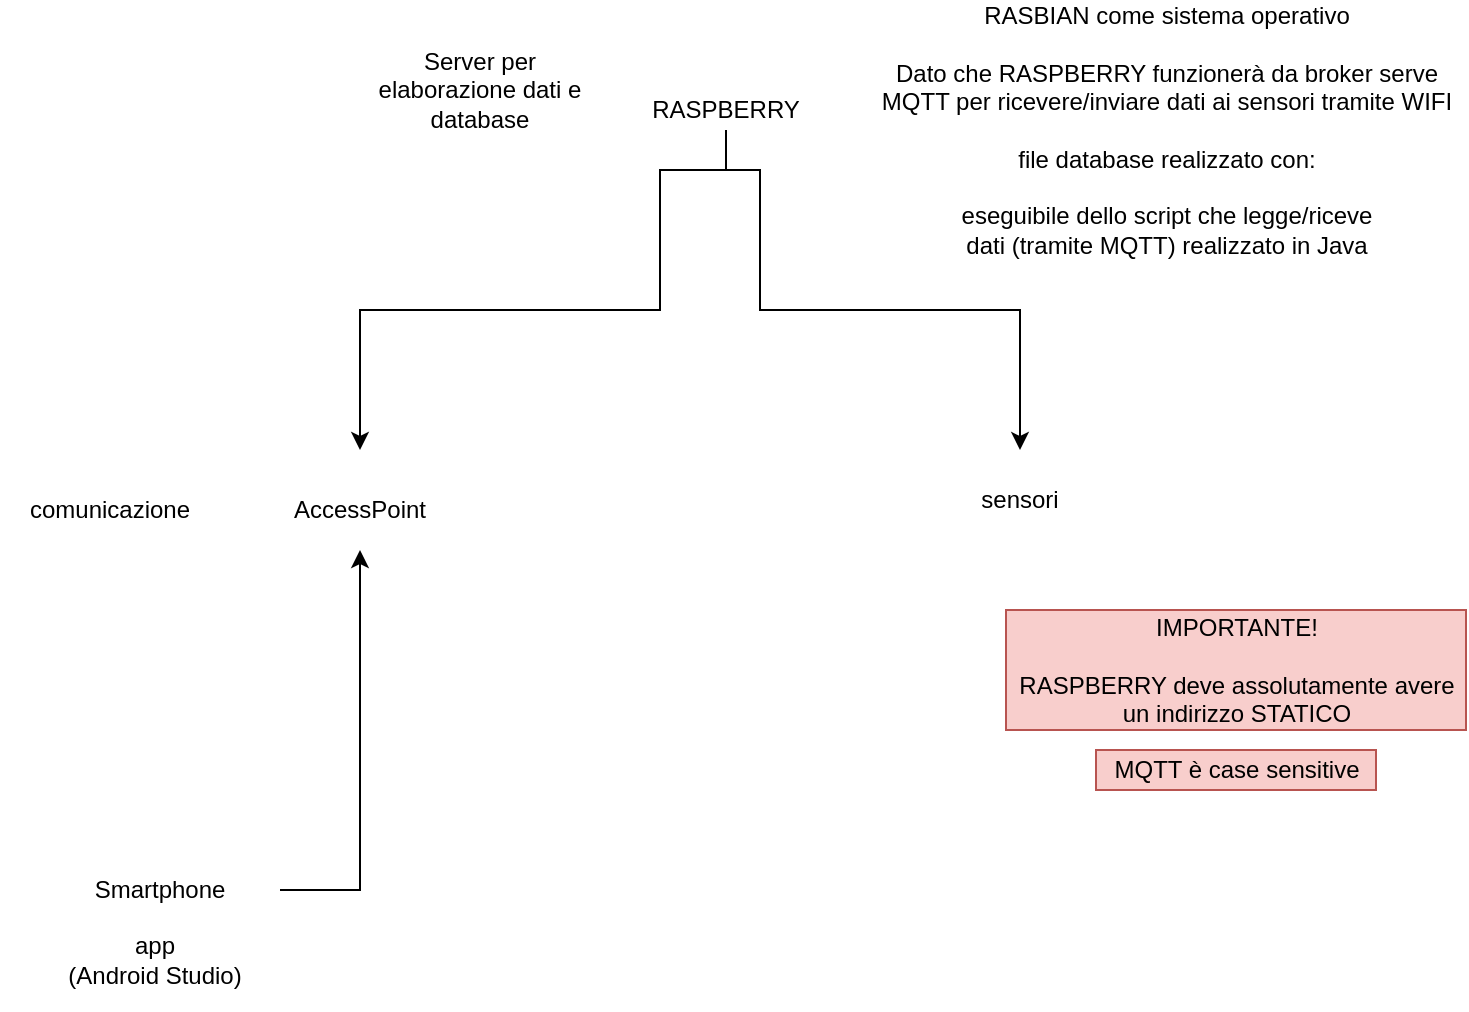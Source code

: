 <mxfile version="12.6.1" type="github">
  <diagram id="jOwxQRzLdsGZAGW3T-rJ" name="Page-1">
    <mxGraphModel dx="942" dy="565" grid="1" gridSize="10" guides="1" tooltips="1" connect="1" arrows="1" fold="1" page="1" pageScale="1" pageWidth="827" pageHeight="1169" math="0" shadow="0">
      <root>
        <mxCell id="0"/>
        <mxCell id="1" parent="0"/>
        <mxCell id="qqwgGRbAWIG4YhFgmM8M-5" style="edgeStyle=orthogonalEdgeStyle;rounded=0;orthogonalLoop=1;jettySize=auto;html=1;exitX=0.5;exitY=1;exitDx=0;exitDy=0;" parent="1" source="qqwgGRbAWIG4YhFgmM8M-2" edge="1">
          <mxGeometry relative="1" as="geometry">
            <mxPoint x="230" y="230" as="targetPoint"/>
            <Array as="points">
              <mxPoint x="380" y="90"/>
              <mxPoint x="380" y="160"/>
              <mxPoint x="230" y="160"/>
            </Array>
          </mxGeometry>
        </mxCell>
        <mxCell id="qqwgGRbAWIG4YhFgmM8M-14" style="edgeStyle=orthogonalEdgeStyle;rounded=0;orthogonalLoop=1;jettySize=auto;html=1;exitX=0.5;exitY=1;exitDx=0;exitDy=0;" parent="1" source="qqwgGRbAWIG4YhFgmM8M-2" edge="1">
          <mxGeometry relative="1" as="geometry">
            <mxPoint x="560" y="230" as="targetPoint"/>
            <Array as="points">
              <mxPoint x="430" y="90"/>
              <mxPoint x="430" y="160"/>
              <mxPoint x="560" y="160"/>
            </Array>
          </mxGeometry>
        </mxCell>
        <mxCell id="qqwgGRbAWIG4YhFgmM8M-2" value="RASPBERRY" style="text;html=1;strokeColor=none;fillColor=none;align=center;verticalAlign=middle;whiteSpace=wrap;rounded=0;" parent="1" vertex="1">
          <mxGeometry x="343" y="50" width="140" height="20" as="geometry"/>
        </mxCell>
        <mxCell id="qqwgGRbAWIG4YhFgmM8M-6" style="edgeStyle=orthogonalEdgeStyle;rounded=0;orthogonalLoop=1;jettySize=auto;html=1;" parent="1" source="qqwgGRbAWIG4YhFgmM8M-3" edge="1">
          <mxGeometry relative="1" as="geometry">
            <mxPoint x="230" y="280" as="targetPoint"/>
            <Array as="points">
              <mxPoint x="230" y="450"/>
            </Array>
          </mxGeometry>
        </mxCell>
        <mxCell id="qqwgGRbAWIG4YhFgmM8M-3" value="Smartphone" style="text;html=1;strokeColor=none;fillColor=none;align=center;verticalAlign=middle;whiteSpace=wrap;rounded=0;" parent="1" vertex="1">
          <mxGeometry x="70" y="440" width="120" height="20" as="geometry"/>
        </mxCell>
        <mxCell id="qqwgGRbAWIG4YhFgmM8M-4" value="AccessPoint" style="text;html=1;strokeColor=none;fillColor=none;align=center;verticalAlign=middle;whiteSpace=wrap;rounded=0;" parent="1" vertex="1">
          <mxGeometry x="160" y="250" width="140" height="20" as="geometry"/>
        </mxCell>
        <mxCell id="qqwgGRbAWIG4YhFgmM8M-7" value="app &lt;br&gt;(Android Studio)" style="text;html=1;strokeColor=none;fillColor=none;align=center;verticalAlign=middle;whiteSpace=wrap;rounded=0;" parent="1" vertex="1">
          <mxGeometry x="70" y="460" width="115" height="50" as="geometry"/>
        </mxCell>
        <mxCell id="qqwgGRbAWIG4YhFgmM8M-8" value="comunicazione" style="text;html=1;strokeColor=none;fillColor=none;align=center;verticalAlign=middle;whiteSpace=wrap;rounded=0;" parent="1" vertex="1">
          <mxGeometry x="50" y="245" width="110" height="30" as="geometry"/>
        </mxCell>
        <mxCell id="qqwgGRbAWIG4YhFgmM8M-9" value="Server per elaborazione dati e database" style="text;html=1;strokeColor=none;fillColor=none;align=center;verticalAlign=middle;whiteSpace=wrap;rounded=0;" parent="1" vertex="1">
          <mxGeometry x="230" y="20" width="120" height="60" as="geometry"/>
        </mxCell>
        <mxCell id="qqwgGRbAWIG4YhFgmM8M-11" value="sensori" style="text;html=1;strokeColor=none;fillColor=none;align=center;verticalAlign=middle;whiteSpace=wrap;rounded=0;" parent="1" vertex="1">
          <mxGeometry x="540" y="245" width="40" height="20" as="geometry"/>
        </mxCell>
        <mxCell id="qqwgGRbAWIG4YhFgmM8M-15" value="RASBIAN come sistema operativo&lt;br&gt;&lt;br&gt;Dato che RASPBERRY funzionerà da broker serve&lt;br&gt;MQTT per ricevere/inviare dati ai sensori tramite WIFI&lt;br&gt;&lt;br&gt;file database realizzato con:&lt;br&gt;&lt;br&gt;eseguibile dello script che legge/riceve &lt;br&gt;dati (tramite MQTT) realizzato in Java" style="text;html=1;align=center;verticalAlign=middle;resizable=0;points=[];autosize=1;" parent="1" vertex="1">
          <mxGeometry x="483" y="5" width="300" height="130" as="geometry"/>
        </mxCell>
        <mxCell id="YnlkfsgVDuz-QR-ksa33-1" value="IMPORTANTE!&lt;br&gt;&lt;br&gt;RASPBERRY deve assolutamente avere&lt;br&gt;un indirizzo STATICO" style="text;html=1;align=center;verticalAlign=middle;resizable=0;points=[];autosize=1;fillColor=#f8cecc;strokeColor=#b85450;" vertex="1" parent="1">
          <mxGeometry x="553" y="310" width="230" height="60" as="geometry"/>
        </mxCell>
        <mxCell id="YnlkfsgVDuz-QR-ksa33-4" value="MQTT è case sensitive" style="text;html=1;align=center;verticalAlign=middle;resizable=0;points=[];autosize=1;fillColor=#f8cecc;strokeColor=#b85450;" vertex="1" parent="1">
          <mxGeometry x="598" y="380" width="140" height="20" as="geometry"/>
        </mxCell>
      </root>
    </mxGraphModel>
  </diagram>
</mxfile>
